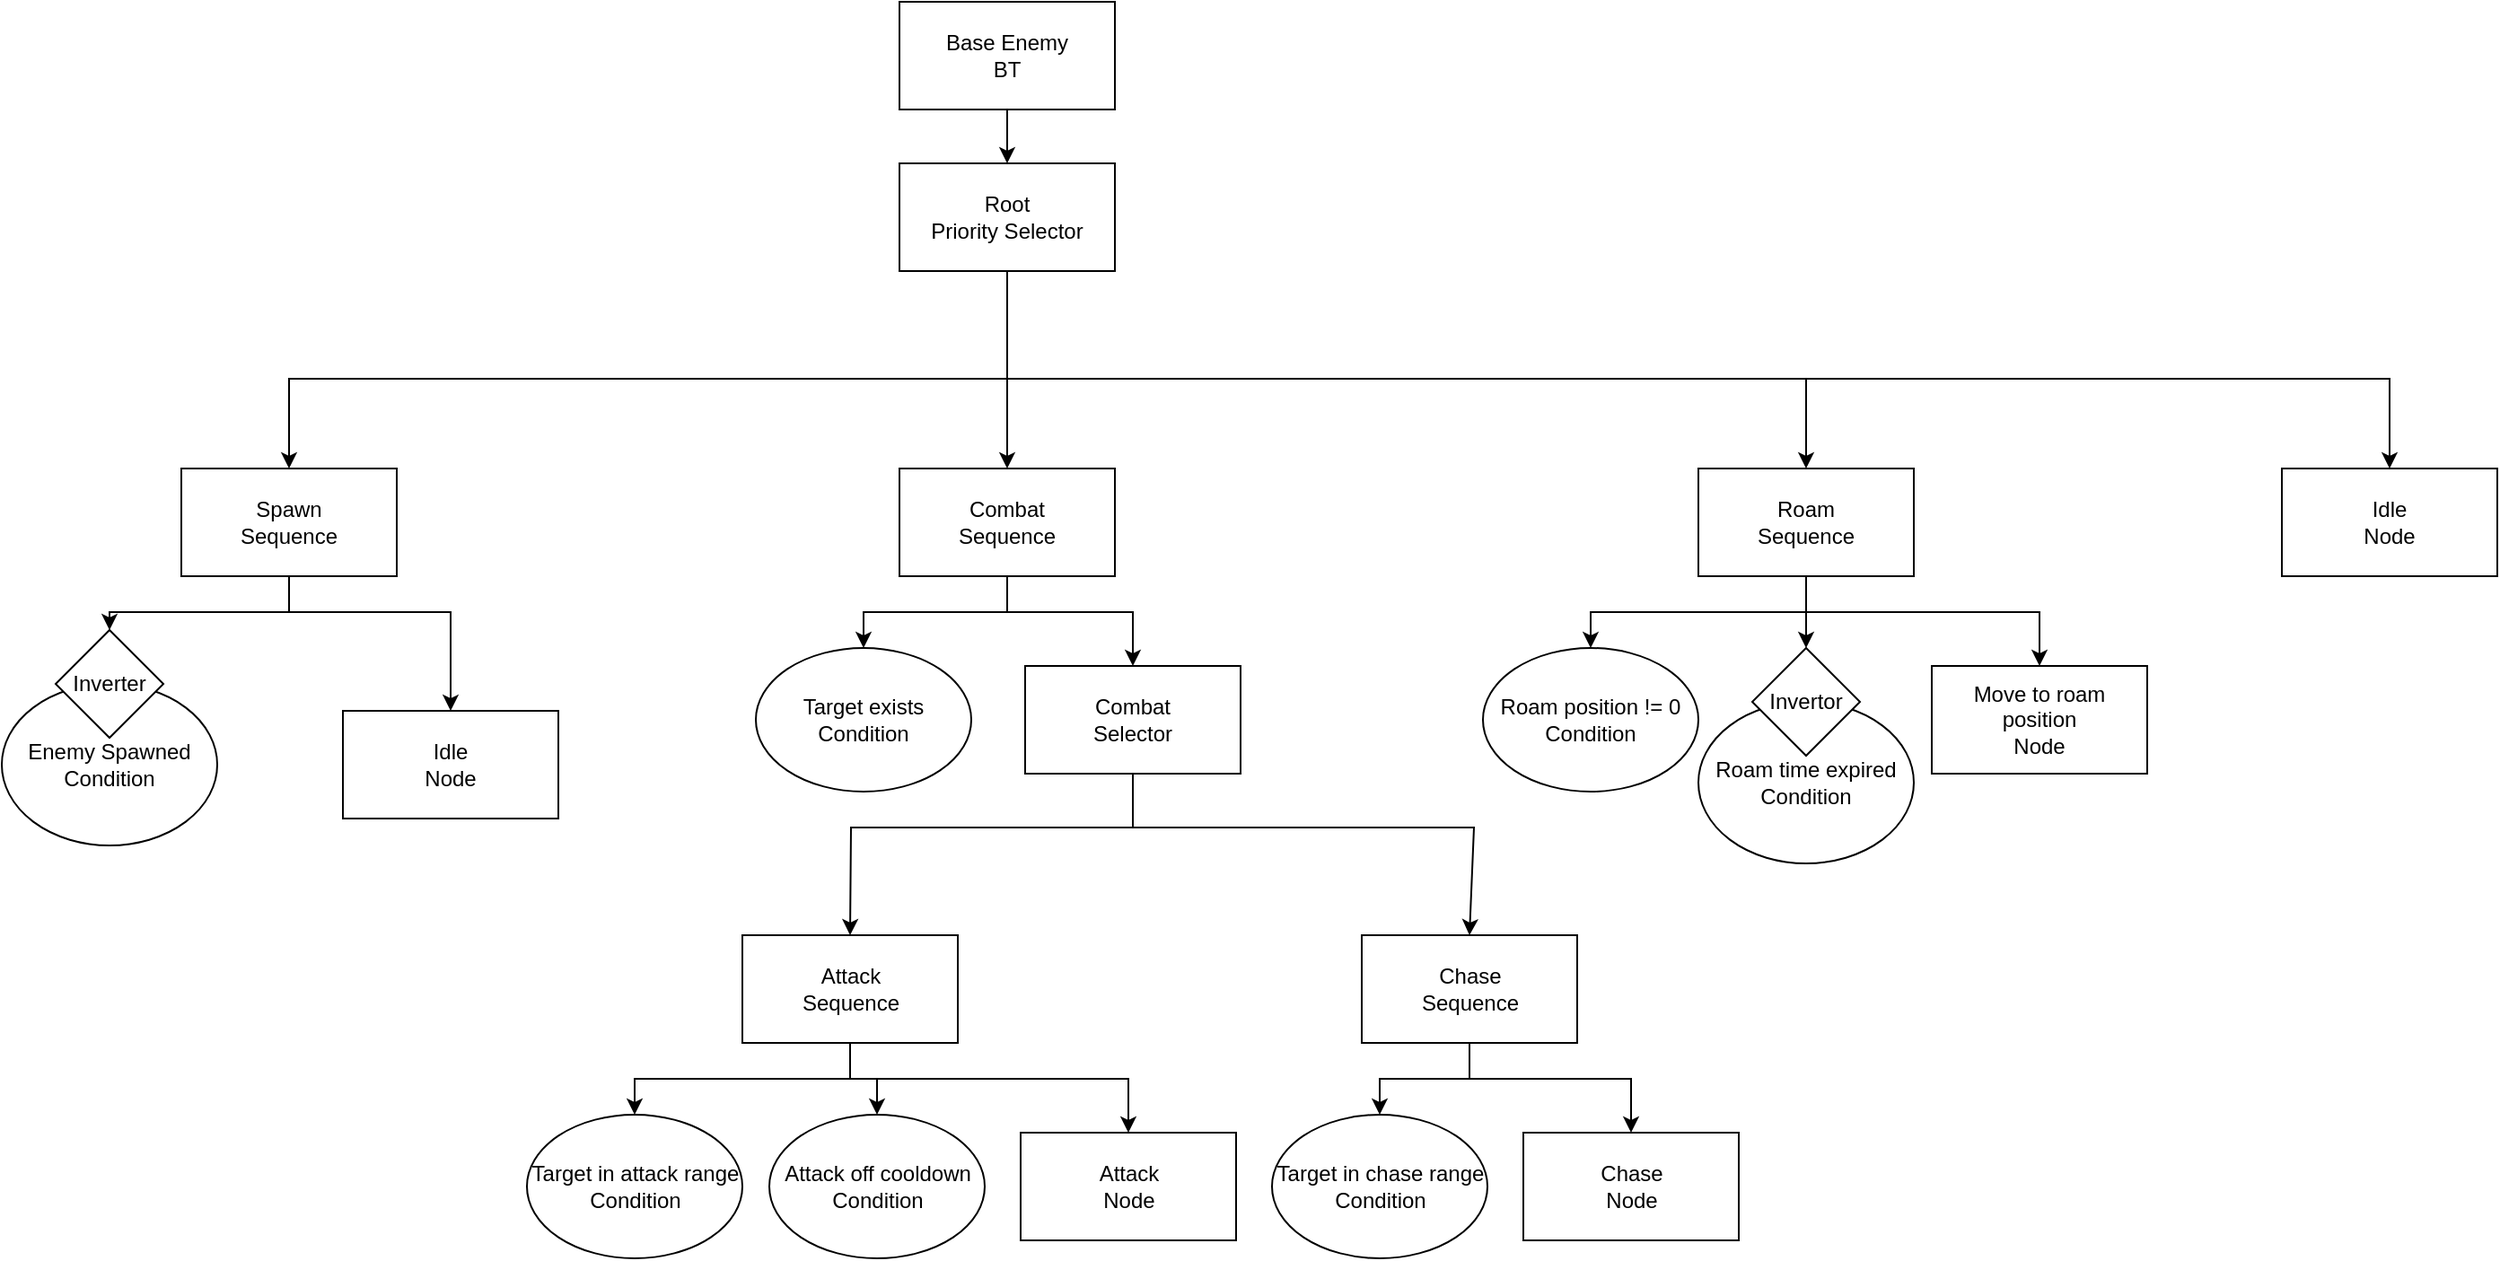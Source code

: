 <mxfile version="24.6.4" type="device">
  <diagram name="Страница — 1" id="2vbxExY6Asv2gLQXwFZR">
    <mxGraphModel dx="2281" dy="1961" grid="1" gridSize="10" guides="1" tooltips="1" connect="1" arrows="1" fold="1" page="1" pageScale="1" pageWidth="827" pageHeight="1169" math="0" shadow="0">
      <root>
        <mxCell id="0" />
        <mxCell id="1" parent="0" />
        <mxCell id="SG0_FYimi-TdN1ou-3Z8-1" value="Root&lt;div&gt;Priority Selector&lt;/div&gt;" style="rounded=0;whiteSpace=wrap;html=1;" parent="1" vertex="1">
          <mxGeometry x="-130" y="30" width="120" height="60" as="geometry" />
        </mxCell>
        <mxCell id="SG0_FYimi-TdN1ou-3Z8-24" value="Roam&lt;div&gt;Sequence&lt;/div&gt;" style="rounded=0;whiteSpace=wrap;html=1;" parent="1" vertex="1">
          <mxGeometry x="315" y="200" width="120" height="60" as="geometry" />
        </mxCell>
        <mxCell id="SG0_FYimi-TdN1ou-3Z8-25" value="Roam position != 0&lt;div&gt;Condition&lt;/div&gt;" style="ellipse;whiteSpace=wrap;html=1;" parent="1" vertex="1">
          <mxGeometry x="195" y="300" width="120" height="80" as="geometry" />
        </mxCell>
        <mxCell id="SG0_FYimi-TdN1ou-3Z8-26" value="Move to roam position&lt;div&gt;Node&lt;/div&gt;" style="rounded=0;whiteSpace=wrap;html=1;" parent="1" vertex="1">
          <mxGeometry x="445" y="310" width="120" height="60" as="geometry" />
        </mxCell>
        <mxCell id="SG0_FYimi-TdN1ou-3Z8-27" value="" style="endArrow=classic;html=1;rounded=0;exitX=0.5;exitY=1;exitDx=0;exitDy=0;entryX=0.5;entryY=0;entryDx=0;entryDy=0;" parent="1" source="SG0_FYimi-TdN1ou-3Z8-24" target="SG0_FYimi-TdN1ou-3Z8-25" edge="1">
          <mxGeometry width="50" height="50" relative="1" as="geometry">
            <mxPoint x="265" y="430" as="sourcePoint" />
            <mxPoint x="315" y="380" as="targetPoint" />
            <Array as="points">
              <mxPoint x="375" y="280" />
              <mxPoint x="255" y="280" />
            </Array>
          </mxGeometry>
        </mxCell>
        <mxCell id="SG0_FYimi-TdN1ou-3Z8-28" value="" style="endArrow=classic;html=1;rounded=0;exitX=0.5;exitY=1;exitDx=0;exitDy=0;entryX=0.5;entryY=0;entryDx=0;entryDy=0;" parent="1" source="SG0_FYimi-TdN1ou-3Z8-24" target="SG0_FYimi-TdN1ou-3Z8-26" edge="1">
          <mxGeometry width="50" height="50" relative="1" as="geometry">
            <mxPoint x="335" y="420" as="sourcePoint" />
            <mxPoint x="385" y="370" as="targetPoint" />
            <Array as="points">
              <mxPoint x="375" y="280" />
              <mxPoint x="505" y="280" />
            </Array>
          </mxGeometry>
        </mxCell>
        <mxCell id="SG0_FYimi-TdN1ou-3Z8-30" value="&lt;div&gt;&lt;span style=&quot;background-color: initial;&quot;&gt;Base Enemy&lt;/span&gt;&lt;/div&gt;&lt;div&gt;&lt;span style=&quot;background-color: initial;&quot;&gt;BT&lt;/span&gt;&lt;br&gt;&lt;/div&gt;" style="rounded=0;whiteSpace=wrap;html=1;" parent="1" vertex="1">
          <mxGeometry x="-130" y="-60" width="120" height="60" as="geometry" />
        </mxCell>
        <mxCell id="SG0_FYimi-TdN1ou-3Z8-31" value="" style="endArrow=classic;html=1;rounded=0;exitX=0.5;exitY=1;exitDx=0;exitDy=0;entryX=0.5;entryY=0;entryDx=0;entryDy=0;" parent="1" source="SG0_FYimi-TdN1ou-3Z8-30" target="SG0_FYimi-TdN1ou-3Z8-1" edge="1">
          <mxGeometry width="50" height="50" relative="1" as="geometry">
            <mxPoint x="-110" y="230" as="sourcePoint" />
            <mxPoint x="-60" y="180" as="targetPoint" />
          </mxGeometry>
        </mxCell>
        <mxCell id="SG0_FYimi-TdN1ou-3Z8-34" value="&lt;div&gt;Idle&lt;/div&gt;&lt;div&gt;Node&lt;/div&gt;" style="rounded=0;whiteSpace=wrap;html=1;" parent="1" vertex="1">
          <mxGeometry x="640" y="200" width="120" height="60" as="geometry" />
        </mxCell>
        <mxCell id="SG0_FYimi-TdN1ou-3Z8-38" value="&lt;div&gt;Roam time expired&lt;/div&gt;&lt;div&gt;Condition&lt;/div&gt;" style="ellipse;whiteSpace=wrap;html=1;" parent="1" vertex="1">
          <mxGeometry x="315" y="330" width="120" height="90" as="geometry" />
        </mxCell>
        <mxCell id="SG0_FYimi-TdN1ou-3Z8-39" value="" style="endArrow=classic;html=1;rounded=0;exitX=0.5;exitY=1;exitDx=0;exitDy=0;entryX=0.5;entryY=0;entryDx=0;entryDy=0;" parent="1" source="SG0_FYimi-TdN1ou-3Z8-24" target="SG0_FYimi-TdN1ou-3Z8-42" edge="1">
          <mxGeometry width="50" height="50" relative="1" as="geometry">
            <mxPoint x="355" y="400" as="sourcePoint" />
            <mxPoint x="395" y="300" as="targetPoint" />
          </mxGeometry>
        </mxCell>
        <mxCell id="SG0_FYimi-TdN1ou-3Z8-42" value="Invertor" style="rhombus;whiteSpace=wrap;html=1;" parent="1" vertex="1">
          <mxGeometry x="345" y="300" width="60" height="60" as="geometry" />
        </mxCell>
        <mxCell id="SG0_FYimi-TdN1ou-3Z8-43" value="Combat&lt;div&gt;Selector&lt;/div&gt;" style="rounded=0;whiteSpace=wrap;html=1;" parent="1" vertex="1">
          <mxGeometry x="-60" y="310" width="120" height="60" as="geometry" />
        </mxCell>
        <mxCell id="SG0_FYimi-TdN1ou-3Z8-44" value="Attack&lt;div&gt;Sequence&lt;/div&gt;" style="rounded=0;whiteSpace=wrap;html=1;" parent="1" vertex="1">
          <mxGeometry x="-217.5" y="460" width="120" height="60" as="geometry" />
        </mxCell>
        <mxCell id="SG0_FYimi-TdN1ou-3Z8-47" value="Target in attack range&lt;div&gt;Condition&lt;/div&gt;" style="ellipse;whiteSpace=wrap;html=1;" parent="1" vertex="1">
          <mxGeometry x="-337.5" y="560" width="120" height="80" as="geometry" />
        </mxCell>
        <mxCell id="SG0_FYimi-TdN1ou-3Z8-48" value="" style="endArrow=classic;html=1;rounded=0;entryX=0.5;entryY=0;entryDx=0;entryDy=0;exitX=0.5;exitY=1;exitDx=0;exitDy=0;" parent="1" source="SG0_FYimi-TdN1ou-3Z8-44" target="SG0_FYimi-TdN1ou-3Z8-47" edge="1">
          <mxGeometry width="50" height="50" relative="1" as="geometry">
            <mxPoint x="-217.5" y="540" as="sourcePoint" />
            <mxPoint x="-67.5" y="580" as="targetPoint" />
            <Array as="points">
              <mxPoint x="-157.5" y="540" />
              <mxPoint x="-277.5" y="540" />
            </Array>
          </mxGeometry>
        </mxCell>
        <mxCell id="SG0_FYimi-TdN1ou-3Z8-49" value="Attack off cooldown&lt;div&gt;Condition&lt;/div&gt;" style="ellipse;whiteSpace=wrap;html=1;" parent="1" vertex="1">
          <mxGeometry x="-202.5" y="560" width="120" height="80" as="geometry" />
        </mxCell>
        <mxCell id="SG0_FYimi-TdN1ou-3Z8-50" value="" style="endArrow=classic;html=1;rounded=0;entryX=0.5;entryY=0;entryDx=0;entryDy=0;" parent="1" target="SG0_FYimi-TdN1ou-3Z8-49" edge="1">
          <mxGeometry width="50" height="50" relative="1" as="geometry">
            <mxPoint x="-157.5" y="520" as="sourcePoint" />
            <mxPoint x="-67.5" y="580" as="targetPoint" />
            <Array as="points">
              <mxPoint x="-157.5" y="540" />
              <mxPoint x="-142.5" y="540" />
            </Array>
          </mxGeometry>
        </mxCell>
        <mxCell id="SG0_FYimi-TdN1ou-3Z8-51" value="Attack&lt;div&gt;Node&lt;/div&gt;" style="rounded=0;whiteSpace=wrap;html=1;" parent="1" vertex="1">
          <mxGeometry x="-62.5" y="570" width="120" height="60" as="geometry" />
        </mxCell>
        <mxCell id="SG0_FYimi-TdN1ou-3Z8-52" value="" style="endArrow=classic;html=1;rounded=0;exitX=0.5;exitY=1;exitDx=0;exitDy=0;entryX=0.5;entryY=0;entryDx=0;entryDy=0;" parent="1" source="SG0_FYimi-TdN1ou-3Z8-44" target="SG0_FYimi-TdN1ou-3Z8-51" edge="1">
          <mxGeometry width="50" height="50" relative="1" as="geometry">
            <mxPoint x="12.5" y="620" as="sourcePoint" />
            <mxPoint x="62.5" y="570" as="targetPoint" />
            <Array as="points">
              <mxPoint x="-157.5" y="540" />
              <mxPoint x="-2.5" y="540" />
            </Array>
          </mxGeometry>
        </mxCell>
        <mxCell id="SG0_FYimi-TdN1ou-3Z8-53" value="Chase&lt;div&gt;Sequence&lt;/div&gt;" style="rounded=0;whiteSpace=wrap;html=1;" parent="1" vertex="1">
          <mxGeometry x="127.5" y="460" width="120" height="60" as="geometry" />
        </mxCell>
        <mxCell id="SG0_FYimi-TdN1ou-3Z8-55" value="Target in chase range&lt;div&gt;Condition&lt;/div&gt;" style="ellipse;whiteSpace=wrap;html=1;" parent="1" vertex="1">
          <mxGeometry x="77.5" y="560" width="120" height="80" as="geometry" />
        </mxCell>
        <mxCell id="SG0_FYimi-TdN1ou-3Z8-56" value="Chase&lt;div&gt;Node&lt;/div&gt;" style="rounded=0;whiteSpace=wrap;html=1;" parent="1" vertex="1">
          <mxGeometry x="217.5" y="570" width="120" height="60" as="geometry" />
        </mxCell>
        <mxCell id="SG0_FYimi-TdN1ou-3Z8-58" value="" style="endArrow=classic;html=1;rounded=0;exitX=0.5;exitY=1;exitDx=0;exitDy=0;entryX=0.5;entryY=0;entryDx=0;entryDy=0;" parent="1" source="SG0_FYimi-TdN1ou-3Z8-53" target="SG0_FYimi-TdN1ou-3Z8-55" edge="1">
          <mxGeometry width="50" height="50" relative="1" as="geometry">
            <mxPoint x="137.5" y="610" as="sourcePoint" />
            <mxPoint x="187.5" y="560" as="targetPoint" />
            <Array as="points">
              <mxPoint x="187.5" y="540" />
              <mxPoint x="137.5" y="540" />
            </Array>
          </mxGeometry>
        </mxCell>
        <mxCell id="SG0_FYimi-TdN1ou-3Z8-59" value="" style="endArrow=classic;html=1;rounded=0;exitX=0.5;exitY=1;exitDx=0;exitDy=0;entryX=0.5;entryY=0;entryDx=0;entryDy=0;" parent="1" source="SG0_FYimi-TdN1ou-3Z8-53" target="SG0_FYimi-TdN1ou-3Z8-56" edge="1">
          <mxGeometry width="50" height="50" relative="1" as="geometry">
            <mxPoint x="237.5" y="610" as="sourcePoint" />
            <mxPoint x="287.5" y="560" as="targetPoint" />
            <Array as="points">
              <mxPoint x="187.5" y="540" />
              <mxPoint x="277.5" y="540" />
            </Array>
          </mxGeometry>
        </mxCell>
        <mxCell id="SG0_FYimi-TdN1ou-3Z8-60" value="Combat&lt;div&gt;Sequence&lt;/div&gt;" style="rounded=0;whiteSpace=wrap;html=1;" parent="1" vertex="1">
          <mxGeometry x="-130" y="200" width="120" height="60" as="geometry" />
        </mxCell>
        <mxCell id="SG0_FYimi-TdN1ou-3Z8-61" value="Target exists&lt;div&gt;Condition&lt;/div&gt;" style="ellipse;whiteSpace=wrap;html=1;" parent="1" vertex="1">
          <mxGeometry x="-210" y="300" width="120" height="80" as="geometry" />
        </mxCell>
        <mxCell id="SG0_FYimi-TdN1ou-3Z8-64" value="" style="endArrow=classic;html=1;rounded=0;exitX=0.5;exitY=1;exitDx=0;exitDy=0;entryX=0.5;entryY=0;entryDx=0;entryDy=0;" parent="1" source="SG0_FYimi-TdN1ou-3Z8-60" target="SG0_FYimi-TdN1ou-3Z8-61" edge="1">
          <mxGeometry width="50" height="50" relative="1" as="geometry">
            <mxPoint x="90" y="360" as="sourcePoint" />
            <mxPoint x="140" y="310" as="targetPoint" />
            <Array as="points">
              <mxPoint x="-70" y="280" />
              <mxPoint x="-150" y="280" />
            </Array>
          </mxGeometry>
        </mxCell>
        <mxCell id="SG0_FYimi-TdN1ou-3Z8-65" value="" style="endArrow=classic;html=1;rounded=0;exitX=0.5;exitY=1;exitDx=0;exitDy=0;entryX=0.5;entryY=0;entryDx=0;entryDy=0;" parent="1" source="SG0_FYimi-TdN1ou-3Z8-60" target="SG0_FYimi-TdN1ou-3Z8-43" edge="1">
          <mxGeometry width="50" height="50" relative="1" as="geometry">
            <mxPoint x="100" y="350" as="sourcePoint" />
            <mxPoint x="150" y="300" as="targetPoint" />
            <Array as="points">
              <mxPoint x="-70" y="280" />
              <mxPoint y="280" />
            </Array>
          </mxGeometry>
        </mxCell>
        <mxCell id="SG0_FYimi-TdN1ou-3Z8-66" value="" style="endArrow=classic;html=1;rounded=0;exitX=0.5;exitY=1;exitDx=0;exitDy=0;entryX=0.5;entryY=0;entryDx=0;entryDy=0;" parent="1" source="SG0_FYimi-TdN1ou-3Z8-43" target="SG0_FYimi-TdN1ou-3Z8-44" edge="1">
          <mxGeometry width="50" height="50" relative="1" as="geometry">
            <mxPoint x="70" y="480" as="sourcePoint" />
            <mxPoint x="120" y="430" as="targetPoint" />
            <Array as="points">
              <mxPoint y="400" />
              <mxPoint x="-157" y="400" />
            </Array>
          </mxGeometry>
        </mxCell>
        <mxCell id="SG0_FYimi-TdN1ou-3Z8-67" value="" style="endArrow=classic;html=1;rounded=0;exitX=0.5;exitY=1;exitDx=0;exitDy=0;entryX=0.5;entryY=0;entryDx=0;entryDy=0;" parent="1" source="SG0_FYimi-TdN1ou-3Z8-43" target="SG0_FYimi-TdN1ou-3Z8-53" edge="1">
          <mxGeometry width="50" height="50" relative="1" as="geometry">
            <mxPoint x="120" y="490" as="sourcePoint" />
            <mxPoint x="170" y="440" as="targetPoint" />
            <Array as="points">
              <mxPoint y="400" />
              <mxPoint x="190" y="400" />
            </Array>
          </mxGeometry>
        </mxCell>
        <mxCell id="UBOZVS8O-Bl-AyJwo6eO-1" value="Spawn&lt;div&gt;Sequence&lt;/div&gt;" style="rounded=0;whiteSpace=wrap;html=1;" parent="1" vertex="1">
          <mxGeometry x="-530" y="200" width="120" height="60" as="geometry" />
        </mxCell>
        <mxCell id="UBOZVS8O-Bl-AyJwo6eO-3" value="&lt;div&gt;&lt;span style=&quot;background-color: initial;&quot;&gt;Enemy Spawned&lt;/span&gt;&lt;/div&gt;&lt;div&gt;&lt;span style=&quot;background-color: initial;&quot;&gt;Condition&lt;/span&gt;&lt;br&gt;&lt;/div&gt;" style="ellipse;whiteSpace=wrap;html=1;" parent="1" vertex="1">
          <mxGeometry x="-630" y="320" width="120" height="90" as="geometry" />
        </mxCell>
        <mxCell id="UBOZVS8O-Bl-AyJwo6eO-4" value="Inverter" style="rhombus;whiteSpace=wrap;html=1;" parent="1" vertex="1">
          <mxGeometry x="-600" y="290" width="60" height="60" as="geometry" />
        </mxCell>
        <mxCell id="UBOZVS8O-Bl-AyJwo6eO-5" value="&lt;div&gt;Idle&lt;/div&gt;&lt;div&gt;Node&lt;/div&gt;" style="rounded=0;whiteSpace=wrap;html=1;" parent="1" vertex="1">
          <mxGeometry x="-440" y="335" width="120" height="60" as="geometry" />
        </mxCell>
        <mxCell id="UBOZVS8O-Bl-AyJwo6eO-6" value="" style="endArrow=classic;html=1;rounded=0;exitX=0.5;exitY=1;exitDx=0;exitDy=0;entryX=0.5;entryY=0;entryDx=0;entryDy=0;" parent="1" source="UBOZVS8O-Bl-AyJwo6eO-1" target="UBOZVS8O-Bl-AyJwo6eO-4" edge="1">
          <mxGeometry width="50" height="50" relative="1" as="geometry">
            <mxPoint x="-430" y="380" as="sourcePoint" />
            <mxPoint x="-380" y="330" as="targetPoint" />
            <Array as="points">
              <mxPoint x="-470" y="280" />
              <mxPoint x="-570" y="280" />
            </Array>
          </mxGeometry>
        </mxCell>
        <mxCell id="UBOZVS8O-Bl-AyJwo6eO-7" value="" style="endArrow=classic;html=1;rounded=0;exitX=0.5;exitY=1;exitDx=0;exitDy=0;entryX=0.5;entryY=0;entryDx=0;entryDy=0;" parent="1" source="UBOZVS8O-Bl-AyJwo6eO-1" target="UBOZVS8O-Bl-AyJwo6eO-5" edge="1">
          <mxGeometry width="50" height="50" relative="1" as="geometry">
            <mxPoint x="-430" y="380" as="sourcePoint" />
            <mxPoint x="-370" y="300" as="targetPoint" />
            <Array as="points">
              <mxPoint x="-470" y="280" />
              <mxPoint x="-380" y="280" />
            </Array>
          </mxGeometry>
        </mxCell>
        <mxCell id="HrCWHPYJMtUaTi90zpKF-10" value="" style="endArrow=classic;html=1;rounded=0;exitX=0.5;exitY=1;exitDx=0;exitDy=0;entryX=0.5;entryY=0;entryDx=0;entryDy=0;" parent="1" source="SG0_FYimi-TdN1ou-3Z8-1" target="UBOZVS8O-Bl-AyJwo6eO-1" edge="1">
          <mxGeometry width="50" height="50" relative="1" as="geometry">
            <mxPoint x="-140" y="230" as="sourcePoint" />
            <mxPoint x="-90" y="180" as="targetPoint" />
            <Array as="points">
              <mxPoint x="-70" y="150" />
              <mxPoint x="-470" y="150" />
            </Array>
          </mxGeometry>
        </mxCell>
        <mxCell id="HrCWHPYJMtUaTi90zpKF-11" value="" style="endArrow=classic;html=1;rounded=0;exitX=0.5;exitY=1;exitDx=0;exitDy=0;entryX=0.5;entryY=0;entryDx=0;entryDy=0;" parent="1" source="SG0_FYimi-TdN1ou-3Z8-1" target="SG0_FYimi-TdN1ou-3Z8-60" edge="1">
          <mxGeometry width="50" height="50" relative="1" as="geometry">
            <mxPoint x="-140" y="230" as="sourcePoint" />
            <mxPoint x="-90" y="180" as="targetPoint" />
          </mxGeometry>
        </mxCell>
        <mxCell id="HrCWHPYJMtUaTi90zpKF-12" value="" style="endArrow=classic;html=1;rounded=0;exitX=0.5;exitY=1;exitDx=0;exitDy=0;entryX=0.5;entryY=0;entryDx=0;entryDy=0;" parent="1" source="SG0_FYimi-TdN1ou-3Z8-1" target="SG0_FYimi-TdN1ou-3Z8-24" edge="1">
          <mxGeometry width="50" height="50" relative="1" as="geometry">
            <mxPoint x="120" y="250" as="sourcePoint" />
            <mxPoint x="170" y="200" as="targetPoint" />
            <Array as="points">
              <mxPoint x="-70" y="150" />
              <mxPoint x="375" y="150" />
            </Array>
          </mxGeometry>
        </mxCell>
        <mxCell id="HrCWHPYJMtUaTi90zpKF-13" value="" style="endArrow=classic;html=1;rounded=0;exitX=0.5;exitY=1;exitDx=0;exitDy=0;entryX=0.5;entryY=0;entryDx=0;entryDy=0;" parent="1" source="SG0_FYimi-TdN1ou-3Z8-1" target="SG0_FYimi-TdN1ou-3Z8-34" edge="1">
          <mxGeometry width="50" height="50" relative="1" as="geometry">
            <mxPoint x="50" y="230" as="sourcePoint" />
            <mxPoint x="100" y="180" as="targetPoint" />
            <Array as="points">
              <mxPoint x="-70" y="150" />
              <mxPoint x="700" y="150" />
            </Array>
          </mxGeometry>
        </mxCell>
      </root>
    </mxGraphModel>
  </diagram>
</mxfile>
